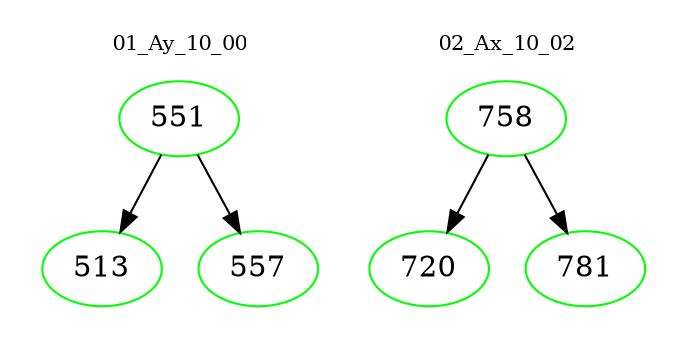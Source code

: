 digraph{
subgraph cluster_0 {
color = white
label = "01_Ay_10_00";
fontsize=10;
T0_551 [label="551", color="green"]
T0_551 -> T0_513 [color="black"]
T0_513 [label="513", color="green"]
T0_551 -> T0_557 [color="black"]
T0_557 [label="557", color="green"]
}
subgraph cluster_1 {
color = white
label = "02_Ax_10_02";
fontsize=10;
T1_758 [label="758", color="green"]
T1_758 -> T1_720 [color="black"]
T1_720 [label="720", color="green"]
T1_758 -> T1_781 [color="black"]
T1_781 [label="781", color="green"]
}
}
